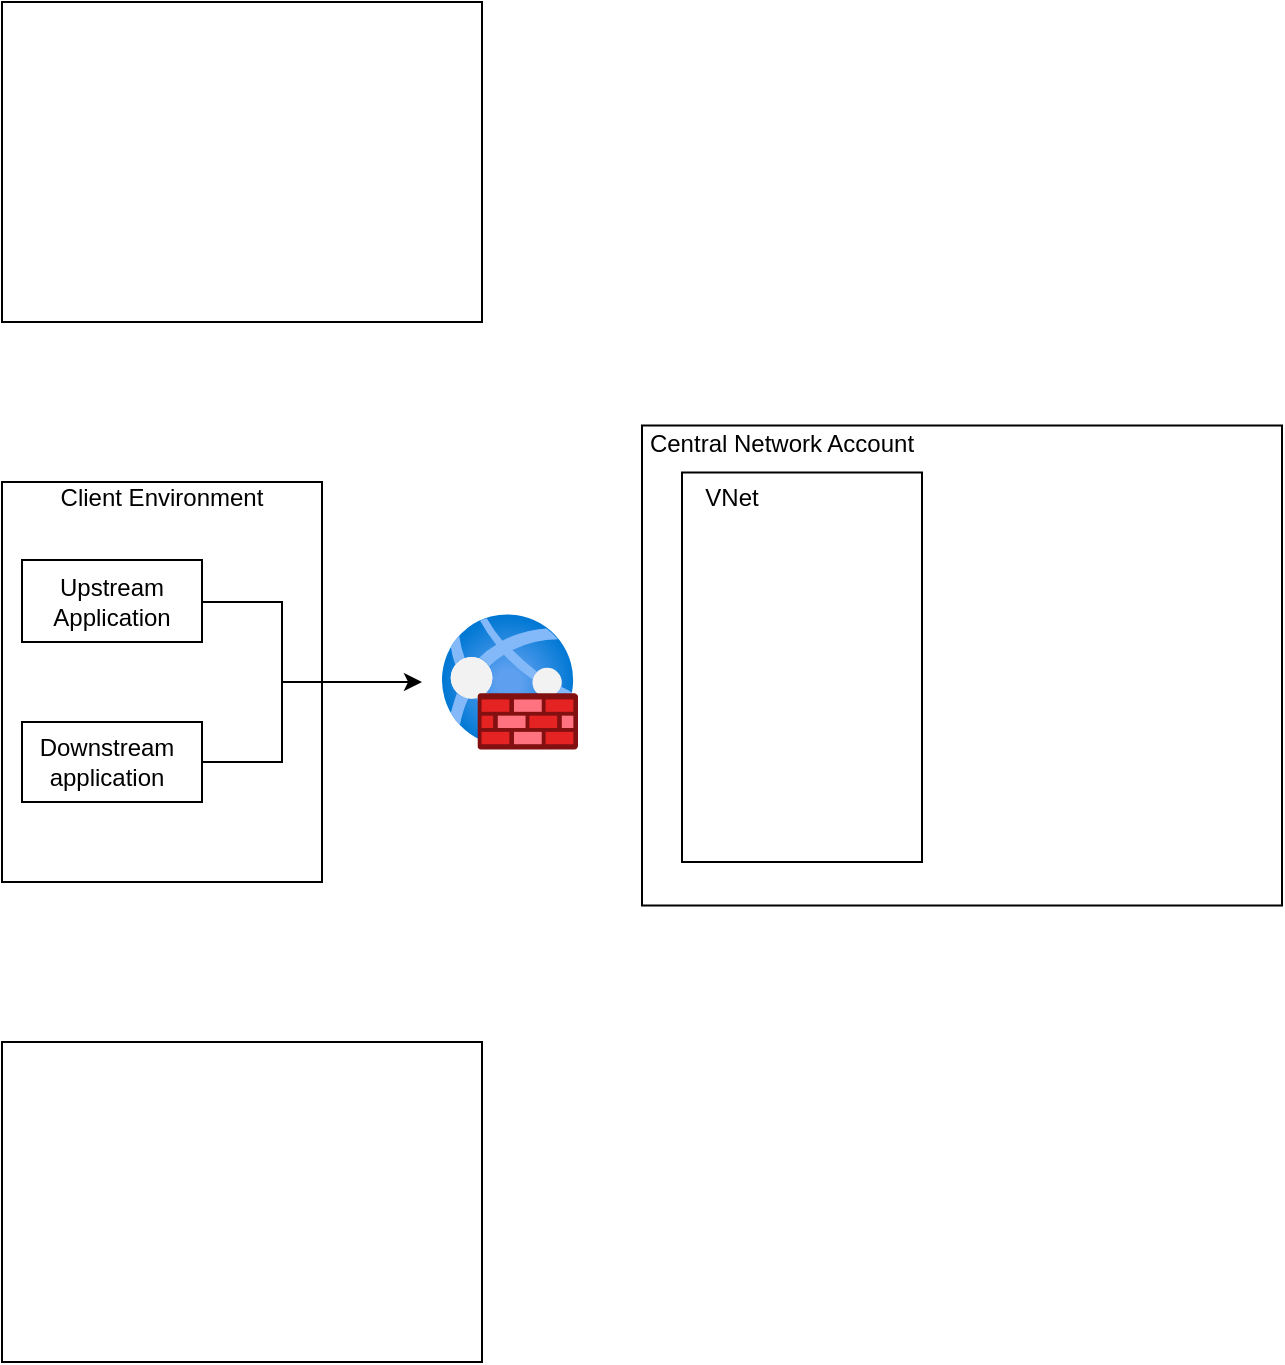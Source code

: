 <mxfile version="22.1.9" type="github">
  <diagram name="Page-1" id="_SyBhIFOfjh_DDNiRt_G">
    <mxGraphModel dx="867" dy="661" grid="1" gridSize="10" guides="1" tooltips="1" connect="1" arrows="1" fold="1" page="1" pageScale="1" pageWidth="1169" pageHeight="827" math="0" shadow="0">
      <root>
        <mxCell id="0" />
        <mxCell id="1" parent="0" />
        <mxCell id="JN2mKcrzm0x3pErmMH2V-1" value="" style="rounded=0;whiteSpace=wrap;html=1;" vertex="1" parent="1">
          <mxGeometry x="40" y="80" width="240" height="160" as="geometry" />
        </mxCell>
        <mxCell id="JN2mKcrzm0x3pErmMH2V-3" value="" style="rounded=0;whiteSpace=wrap;html=1;" vertex="1" parent="1">
          <mxGeometry x="40" y="600" width="240" height="160" as="geometry" />
        </mxCell>
        <mxCell id="JN2mKcrzm0x3pErmMH2V-4" value="" style="rounded=0;whiteSpace=wrap;html=1;" vertex="1" parent="1">
          <mxGeometry x="360" y="291.75" width="320" height="240" as="geometry" />
        </mxCell>
        <mxCell id="JN2mKcrzm0x3pErmMH2V-2" value="" style="rounded=0;whiteSpace=wrap;html=1;labelPosition=left;verticalLabelPosition=top;align=left;verticalAlign=bottom;textDirection=ltr;fontStyle=1" vertex="1" parent="1">
          <mxGeometry x="40" y="320" width="160" height="200" as="geometry" />
        </mxCell>
        <mxCell id="JN2mKcrzm0x3pErmMH2V-5" value="Client Environment" style="text;strokeColor=none;align=center;fillColor=none;html=1;verticalAlign=middle;whiteSpace=wrap;rounded=0;" vertex="1" parent="1">
          <mxGeometry x="40" y="320" width="160" height="16.5" as="geometry" />
        </mxCell>
        <mxCell id="JN2mKcrzm0x3pErmMH2V-6" value="" style="rounded=0;whiteSpace=wrap;html=1;" vertex="1" parent="1">
          <mxGeometry x="50" y="359" width="90" height="41" as="geometry" />
        </mxCell>
        <mxCell id="JN2mKcrzm0x3pErmMH2V-14" value="" style="edgeStyle=orthogonalEdgeStyle;rounded=0;orthogonalLoop=1;jettySize=auto;html=1;" edge="1" parent="1" source="JN2mKcrzm0x3pErmMH2V-7">
          <mxGeometry relative="1" as="geometry">
            <mxPoint x="250" y="420.0" as="targetPoint" />
            <Array as="points">
              <mxPoint x="180" y="460" />
              <mxPoint x="180" y="420" />
            </Array>
          </mxGeometry>
        </mxCell>
        <mxCell id="JN2mKcrzm0x3pErmMH2V-7" value="" style="rounded=0;whiteSpace=wrap;html=1;" vertex="1" parent="1">
          <mxGeometry x="50" y="440" width="90" height="40" as="geometry" />
        </mxCell>
        <mxCell id="JN2mKcrzm0x3pErmMH2V-9" value="Upstream Application" style="text;strokeColor=none;align=center;fillColor=none;html=1;verticalAlign=middle;whiteSpace=wrap;rounded=0;" vertex="1" parent="1">
          <mxGeometry x="50" y="360" width="90" height="40" as="geometry" />
        </mxCell>
        <mxCell id="JN2mKcrzm0x3pErmMH2V-10" value="Downstream application" style="text;strokeColor=none;align=center;fillColor=none;html=1;verticalAlign=middle;whiteSpace=wrap;rounded=0;" vertex="1" parent="1">
          <mxGeometry x="55" y="440" width="75" height="40" as="geometry" />
        </mxCell>
        <mxCell id="JN2mKcrzm0x3pErmMH2V-17" value="" style="image;aspect=fixed;html=1;points=[];align=center;fontSize=12;image=img/lib/azure2/networking/Web_Application_Firewall_Policies_WAF.svg;" vertex="1" parent="1">
          <mxGeometry x="260" y="386" width="68" height="68" as="geometry" />
        </mxCell>
        <mxCell id="JN2mKcrzm0x3pErmMH2V-18" value="" style="whiteSpace=wrap;html=1;" vertex="1" parent="1">
          <mxGeometry x="380" y="315.25" width="120" height="194.75" as="geometry" />
        </mxCell>
        <mxCell id="JN2mKcrzm0x3pErmMH2V-19" value="Central Network Account" style="text;strokeColor=none;align=center;fillColor=none;html=1;verticalAlign=middle;whiteSpace=wrap;rounded=0;" vertex="1" parent="1">
          <mxGeometry x="360" y="291.75" width="140" height="18.25" as="geometry" />
        </mxCell>
        <mxCell id="JN2mKcrzm0x3pErmMH2V-20" value="VNet" style="text;strokeColor=none;align=center;fillColor=none;html=1;verticalAlign=middle;whiteSpace=wrap;rounded=0;" vertex="1" parent="1">
          <mxGeometry x="380" y="315.25" width="50" height="24.75" as="geometry" />
        </mxCell>
        <mxCell id="JN2mKcrzm0x3pErmMH2V-25" value="" style="endArrow=none;html=1;rounded=0;edgeStyle=orthogonalEdgeStyle;" edge="1" parent="1">
          <mxGeometry width="50" height="50" relative="1" as="geometry">
            <mxPoint x="140" y="380" as="sourcePoint" />
            <mxPoint x="190" y="420" as="targetPoint" />
            <Array as="points">
              <mxPoint x="180" y="380" />
              <mxPoint x="180" y="420" />
              <mxPoint x="190" y="420" />
            </Array>
          </mxGeometry>
        </mxCell>
      </root>
    </mxGraphModel>
  </diagram>
</mxfile>
